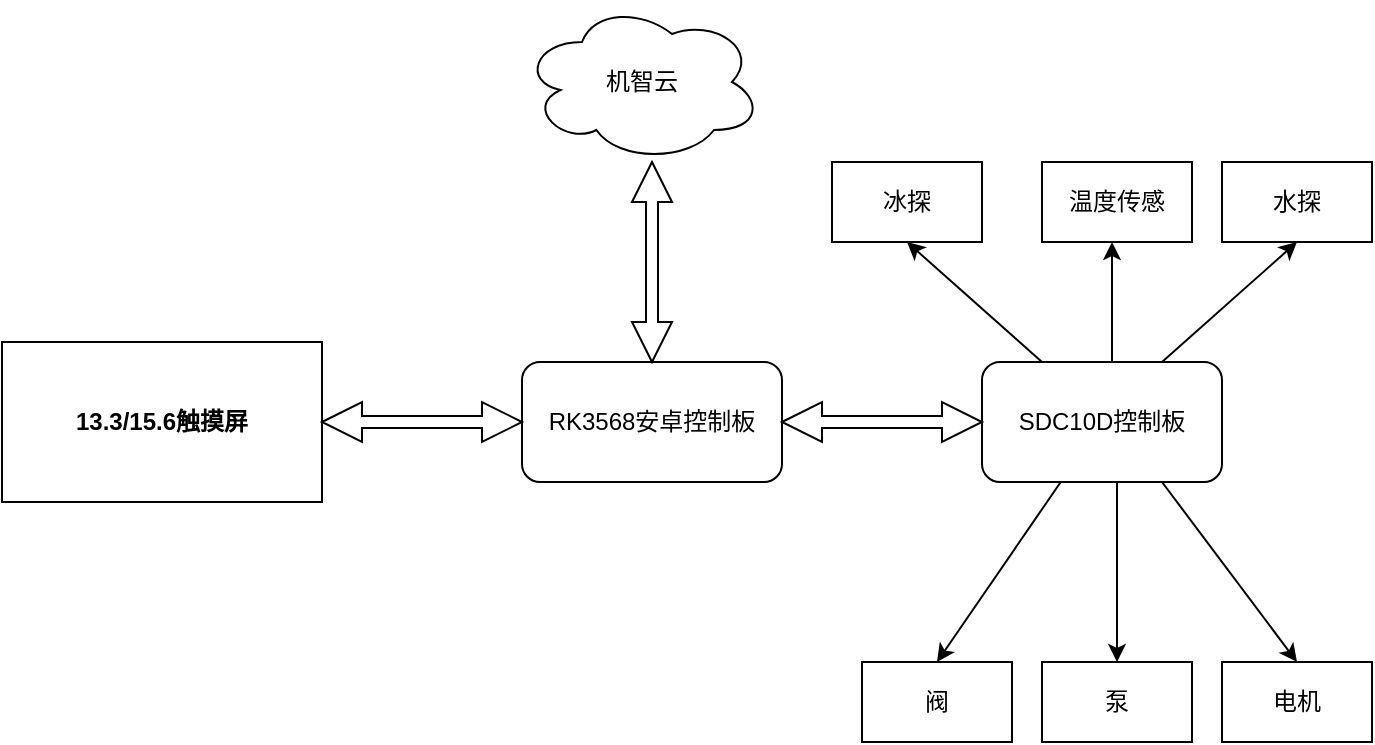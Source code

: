 <mxfile version="20.1.1" type="github">
  <diagram id="UJU_gNZz4M6AhlMLXmsl" name="Page-1">
    <mxGraphModel dx="612" dy="565" grid="1" gridSize="10" guides="1" tooltips="1" connect="1" arrows="1" fold="1" page="1" pageScale="1" pageWidth="827" pageHeight="1169" math="0" shadow="0">
      <root>
        <mxCell id="0" />
        <mxCell id="1" parent="0" />
        <mxCell id="HMMtUrwsWXGnGCeSo-gn-1" value="&lt;h4&gt;13.3/15.6触摸屏&lt;/h4&gt;" style="rounded=0;whiteSpace=wrap;html=1;" vertex="1" parent="1">
          <mxGeometry x="60" y="250" width="160" height="80" as="geometry" />
        </mxCell>
        <mxCell id="HMMtUrwsWXGnGCeSo-gn-12" value="RK3568安卓控制板" style="rounded=1;whiteSpace=wrap;html=1;" vertex="1" parent="1">
          <mxGeometry x="320" y="260" width="130" height="60" as="geometry" />
        </mxCell>
        <mxCell id="HMMtUrwsWXGnGCeSo-gn-13" value="" style="shape=doubleArrow;direction=south;whiteSpace=wrap;html=1;" vertex="1" parent="1">
          <mxGeometry x="375" y="160" width="20" height="100" as="geometry" />
        </mxCell>
        <mxCell id="HMMtUrwsWXGnGCeSo-gn-14" value="SDC10D控制板" style="rounded=1;whiteSpace=wrap;html=1;" vertex="1" parent="1">
          <mxGeometry x="550" y="260" width="120" height="60" as="geometry" />
        </mxCell>
        <mxCell id="HMMtUrwsWXGnGCeSo-gn-15" value="" style="shape=doubleArrow;whiteSpace=wrap;html=1;" vertex="1" parent="1">
          <mxGeometry x="220" y="280" width="100" height="20" as="geometry" />
        </mxCell>
        <mxCell id="HMMtUrwsWXGnGCeSo-gn-16" value="" style="shape=doubleArrow;whiteSpace=wrap;html=1;" vertex="1" parent="1">
          <mxGeometry x="450" y="280" width="100" height="20" as="geometry" />
        </mxCell>
        <mxCell id="HMMtUrwsWXGnGCeSo-gn-21" value="机智云" style="ellipse;shape=cloud;whiteSpace=wrap;html=1;" vertex="1" parent="1">
          <mxGeometry x="320" y="80" width="120" height="80" as="geometry" />
        </mxCell>
        <mxCell id="HMMtUrwsWXGnGCeSo-gn-23" value="泵" style="rounded=0;whiteSpace=wrap;html=1;" vertex="1" parent="1">
          <mxGeometry x="580" y="410" width="75" height="40" as="geometry" />
        </mxCell>
        <mxCell id="HMMtUrwsWXGnGCeSo-gn-24" value="阀" style="rounded=0;whiteSpace=wrap;html=1;" vertex="1" parent="1">
          <mxGeometry x="490" y="410" width="75" height="40" as="geometry" />
        </mxCell>
        <mxCell id="HMMtUrwsWXGnGCeSo-gn-25" value="电机" style="rounded=0;whiteSpace=wrap;html=1;" vertex="1" parent="1">
          <mxGeometry x="670" y="410" width="75" height="40" as="geometry" />
        </mxCell>
        <mxCell id="HMMtUrwsWXGnGCeSo-gn-30" value="冰探" style="rounded=0;whiteSpace=wrap;html=1;" vertex="1" parent="1">
          <mxGeometry x="475" y="160" width="75" height="40" as="geometry" />
        </mxCell>
        <mxCell id="HMMtUrwsWXGnGCeSo-gn-31" value="水探" style="rounded=0;whiteSpace=wrap;html=1;" vertex="1" parent="1">
          <mxGeometry x="670" y="160" width="75" height="40" as="geometry" />
        </mxCell>
        <mxCell id="HMMtUrwsWXGnGCeSo-gn-33" value="" style="endArrow=classic;html=1;rounded=0;entryX=0.5;entryY=0;entryDx=0;entryDy=0;" edge="1" parent="1" source="HMMtUrwsWXGnGCeSo-gn-14" target="HMMtUrwsWXGnGCeSo-gn-24">
          <mxGeometry width="50" height="50" relative="1" as="geometry">
            <mxPoint x="560" y="370" as="sourcePoint" />
            <mxPoint x="610" y="320" as="targetPoint" />
          </mxGeometry>
        </mxCell>
        <mxCell id="HMMtUrwsWXGnGCeSo-gn-34" value="" style="endArrow=classic;html=1;rounded=0;entryX=0.5;entryY=0;entryDx=0;entryDy=0;exitX=0.25;exitY=1;exitDx=0;exitDy=0;" edge="1" parent="1" target="HMMtUrwsWXGnGCeSo-gn-23">
          <mxGeometry width="50" height="50" relative="1" as="geometry">
            <mxPoint x="617.5" y="320" as="sourcePoint" />
            <mxPoint x="565.0" y="410" as="targetPoint" />
          </mxGeometry>
        </mxCell>
        <mxCell id="HMMtUrwsWXGnGCeSo-gn-35" value="" style="endArrow=classic;html=1;rounded=0;entryX=0.5;entryY=0;entryDx=0;entryDy=0;exitX=0.75;exitY=1;exitDx=0;exitDy=0;" edge="1" parent="1" source="HMMtUrwsWXGnGCeSo-gn-14" target="HMMtUrwsWXGnGCeSo-gn-25">
          <mxGeometry width="50" height="50" relative="1" as="geometry">
            <mxPoint x="662.5" y="320" as="sourcePoint" />
            <mxPoint x="610.0" y="410" as="targetPoint" />
          </mxGeometry>
        </mxCell>
        <mxCell id="HMMtUrwsWXGnGCeSo-gn-37" value="" style="endArrow=classic;html=1;rounded=0;exitX=0.25;exitY=0;exitDx=0;exitDy=0;entryX=0.5;entryY=1;entryDx=0;entryDy=0;" edge="1" parent="1" source="HMMtUrwsWXGnGCeSo-gn-14" target="HMMtUrwsWXGnGCeSo-gn-30">
          <mxGeometry width="50" height="50" relative="1" as="geometry">
            <mxPoint x="520" y="260" as="sourcePoint" />
            <mxPoint x="570" y="210" as="targetPoint" />
          </mxGeometry>
        </mxCell>
        <mxCell id="HMMtUrwsWXGnGCeSo-gn-39" value="" style="endArrow=classic;html=1;rounded=0;exitX=0.75;exitY=0;exitDx=0;exitDy=0;entryX=0.5;entryY=1;entryDx=0;entryDy=0;" edge="1" parent="1" source="HMMtUrwsWXGnGCeSo-gn-14" target="HMMtUrwsWXGnGCeSo-gn-31">
          <mxGeometry width="50" height="50" relative="1" as="geometry">
            <mxPoint x="600" y="250" as="sourcePoint" />
            <mxPoint x="650" y="200" as="targetPoint" />
          </mxGeometry>
        </mxCell>
        <mxCell id="HMMtUrwsWXGnGCeSo-gn-40" value="温度传感" style="rounded=0;whiteSpace=wrap;html=1;" vertex="1" parent="1">
          <mxGeometry x="580" y="160" width="75" height="40" as="geometry" />
        </mxCell>
        <mxCell id="HMMtUrwsWXGnGCeSo-gn-43" value="" style="endArrow=classic;html=1;rounded=0;" edge="1" parent="1">
          <mxGeometry width="50" height="50" relative="1" as="geometry">
            <mxPoint x="615" y="260" as="sourcePoint" />
            <mxPoint x="615" y="200" as="targetPoint" />
          </mxGeometry>
        </mxCell>
      </root>
    </mxGraphModel>
  </diagram>
</mxfile>

